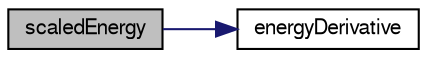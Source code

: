 digraph "scaledEnergy"
{
  bgcolor="transparent";
  edge [fontname="FreeSans",fontsize="10",labelfontname="FreeSans",labelfontsize="10"];
  node [fontname="FreeSans",fontsize="10",shape=record];
  rankdir="LR";
  Node808 [label="scaledEnergy",height=0.2,width=0.4,color="black", fillcolor="grey75", style="filled", fontcolor="black"];
  Node808 -> Node809 [color="midnightblue",fontsize="10",style="solid",fontname="FreeSans"];
  Node809 [label="energyDerivative",height=0.2,width=0.4,color="black",URL="$a24442.html#a625a2901dae8d6e6436575aeecd57199"];
}
